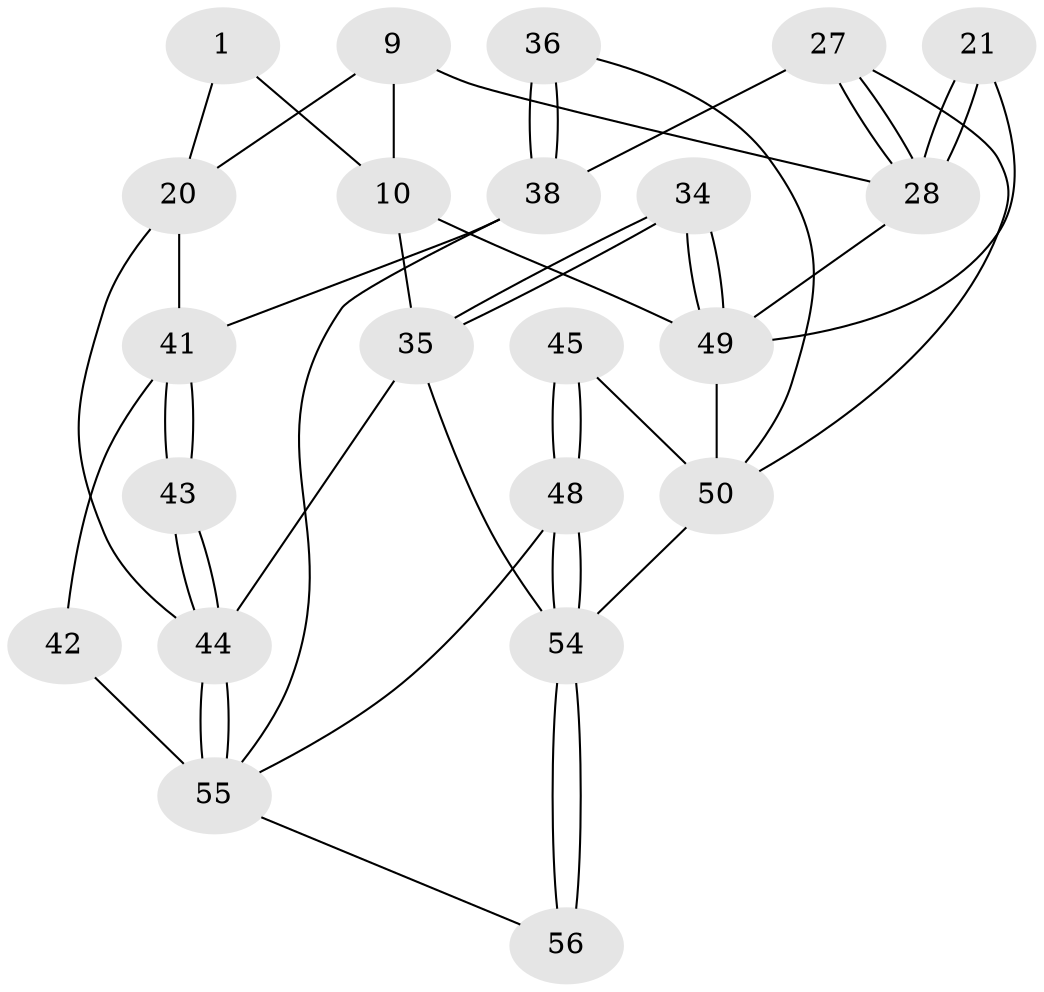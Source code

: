 // original degree distribution, {3: 0.03571428571428571, 6: 0.23214285714285715, 4: 0.26785714285714285, 5: 0.4642857142857143}
// Generated by graph-tools (version 1.1) at 2025/05/03/04/25 22:05:44]
// undirected, 22 vertices, 47 edges
graph export_dot {
graph [start="1"]
  node [color=gray90,style=filled];
  1 [pos="+0.5048127924173536+0"];
  9 [pos="+0.3072888158104102+0.19212128712376814",super="+5+8"];
  10 [pos="+0.23812326020036303+0.19155511075628534",super="+3"];
  20 [pos="+0.8060672505114276+0.4681723468634926",super="+7"];
  21 [pos="+0.17176255494357665+0.4178053555524172"];
  27 [pos="+0.47727543746898893+0.4299870916937544"];
  28 [pos="+0.4770649080237499+0.4293901731539983",super="+11+12+18"];
  34 [pos="+0+1",super="+30+17"];
  35 [pos="+0+1",super="+14"];
  36 [pos="+0.4748094235278846+0.7063302383725619"];
  38 [pos="+0.5361841849582628+0.7228118341132658",super="+25+26"];
  41 [pos="+0.753489732884466+0.8125273989220709",super="+24"];
  42 [pos="+0.7451183320913257+0.821797631483343",super="+39"];
  43 [pos="+1+0.7425224755289921"];
  44 [pos="+1+1",super="+13+19"];
  45 [pos="+0.3408062088810333+0.851520264469123"];
  48 [pos="+0.3557857897555297+0.8800034450339895"];
  49 [pos="+0.06974939331760333+0.8233364931714202",super="+33+29"];
  50 [pos="+0.1108726586236868+0.8430247965767131",super="+46"];
  54 [pos="+0.37417365566191146+1",super="+53"];
  55 [pos="+0.6669159205873355+1",super="+51+47+40"];
  56 [pos="+0.4124614180621634+1"];
  1 -- 20;
  1 -- 10;
  9 -- 10 [weight=2];
  9 -- 28 [weight=2];
  9 -- 20;
  10 -- 35;
  10 -- 49;
  20 -- 44 [weight=2];
  20 -- 41;
  21 -- 28 [weight=2];
  21 -- 28;
  21 -- 49;
  27 -- 28;
  27 -- 28;
  27 -- 38;
  27 -- 50;
  28 -- 49;
  34 -- 35 [weight=2];
  34 -- 35;
  34 -- 49 [weight=3];
  34 -- 49;
  35 -- 44 [weight=2];
  35 -- 54;
  36 -- 38 [weight=2];
  36 -- 38;
  36 -- 50;
  38 -- 41;
  38 -- 55;
  41 -- 42 [weight=2];
  41 -- 43;
  41 -- 43;
  42 -- 55 [weight=2];
  43 -- 44 [weight=2];
  43 -- 44;
  44 -- 55;
  44 -- 55;
  45 -- 48;
  45 -- 48;
  45 -- 50 [weight=2];
  48 -- 54;
  48 -- 54;
  48 -- 55;
  49 -- 50 [weight=2];
  50 -- 54;
  54 -- 56 [weight=2];
  54 -- 56;
  55 -- 56;
}
